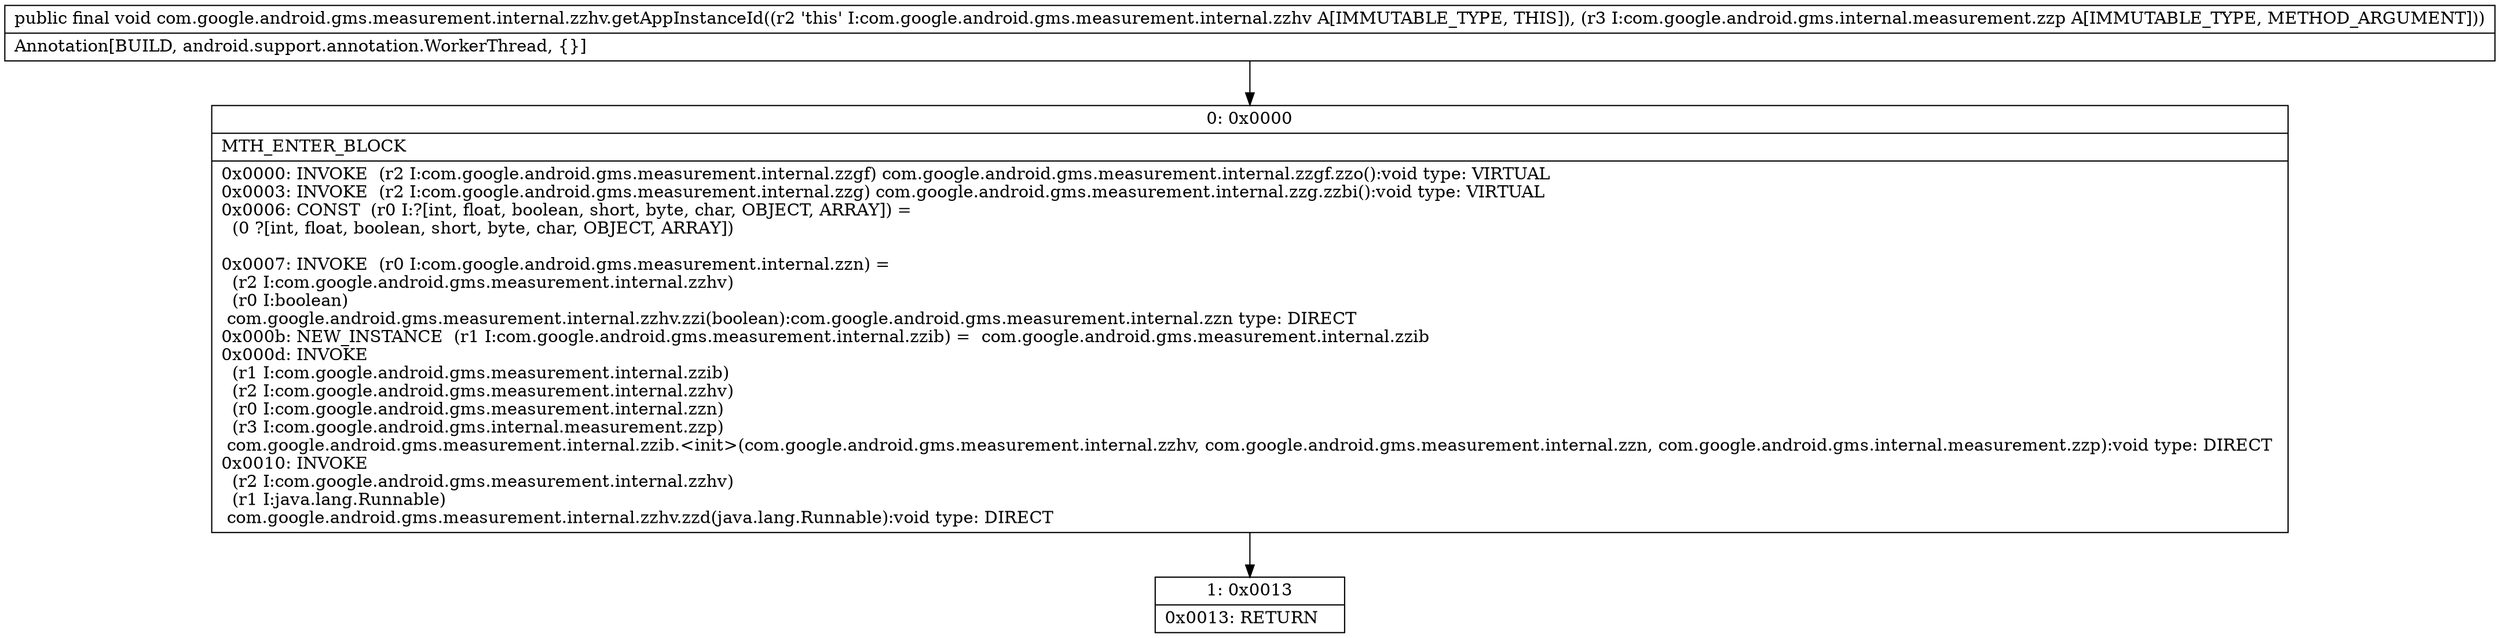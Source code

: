 digraph "CFG forcom.google.android.gms.measurement.internal.zzhv.getAppInstanceId(Lcom\/google\/android\/gms\/internal\/measurement\/zzp;)V" {
Node_0 [shape=record,label="{0\:\ 0x0000|MTH_ENTER_BLOCK\l|0x0000: INVOKE  (r2 I:com.google.android.gms.measurement.internal.zzgf) com.google.android.gms.measurement.internal.zzgf.zzo():void type: VIRTUAL \l0x0003: INVOKE  (r2 I:com.google.android.gms.measurement.internal.zzg) com.google.android.gms.measurement.internal.zzg.zzbi():void type: VIRTUAL \l0x0006: CONST  (r0 I:?[int, float, boolean, short, byte, char, OBJECT, ARRAY]) = \l  (0 ?[int, float, boolean, short, byte, char, OBJECT, ARRAY])\l \l0x0007: INVOKE  (r0 I:com.google.android.gms.measurement.internal.zzn) = \l  (r2 I:com.google.android.gms.measurement.internal.zzhv)\l  (r0 I:boolean)\l com.google.android.gms.measurement.internal.zzhv.zzi(boolean):com.google.android.gms.measurement.internal.zzn type: DIRECT \l0x000b: NEW_INSTANCE  (r1 I:com.google.android.gms.measurement.internal.zzib) =  com.google.android.gms.measurement.internal.zzib \l0x000d: INVOKE  \l  (r1 I:com.google.android.gms.measurement.internal.zzib)\l  (r2 I:com.google.android.gms.measurement.internal.zzhv)\l  (r0 I:com.google.android.gms.measurement.internal.zzn)\l  (r3 I:com.google.android.gms.internal.measurement.zzp)\l com.google.android.gms.measurement.internal.zzib.\<init\>(com.google.android.gms.measurement.internal.zzhv, com.google.android.gms.measurement.internal.zzn, com.google.android.gms.internal.measurement.zzp):void type: DIRECT \l0x0010: INVOKE  \l  (r2 I:com.google.android.gms.measurement.internal.zzhv)\l  (r1 I:java.lang.Runnable)\l com.google.android.gms.measurement.internal.zzhv.zzd(java.lang.Runnable):void type: DIRECT \l}"];
Node_1 [shape=record,label="{1\:\ 0x0013|0x0013: RETURN   \l}"];
MethodNode[shape=record,label="{public final void com.google.android.gms.measurement.internal.zzhv.getAppInstanceId((r2 'this' I:com.google.android.gms.measurement.internal.zzhv A[IMMUTABLE_TYPE, THIS]), (r3 I:com.google.android.gms.internal.measurement.zzp A[IMMUTABLE_TYPE, METHOD_ARGUMENT]))  | Annotation[BUILD, android.support.annotation.WorkerThread, \{\}]\l}"];
MethodNode -> Node_0;
Node_0 -> Node_1;
}

